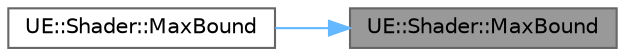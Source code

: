 digraph "UE::Shader::MaxBound"
{
 // INTERACTIVE_SVG=YES
 // LATEX_PDF_SIZE
  bgcolor="transparent";
  edge [fontname=Helvetica,fontsize=10,labelfontname=Helvetica,labelfontsize=10];
  node [fontname=Helvetica,fontsize=10,shape=box,height=0.2,width=0.4];
  rankdir="RL";
  Node1 [id="Node000001",label="UE::Shader::MaxBound",height=0.2,width=0.4,color="gray40", fillcolor="grey60", style="filled", fontcolor="black",tooltip=" "];
  Node1 -> Node2 [id="edge1_Node000001_Node000002",dir="back",color="steelblue1",style="solid",tooltip=" "];
  Node2 [id="Node000002",label="UE::Shader::MaxBound",height=0.2,width=0.4,color="grey40", fillcolor="white", style="filled",URL="$df/dd9/namespaceUE_1_1Shader.html#a47dbb87d9496529514e1458db1c7bb4a",tooltip=" "];
}
